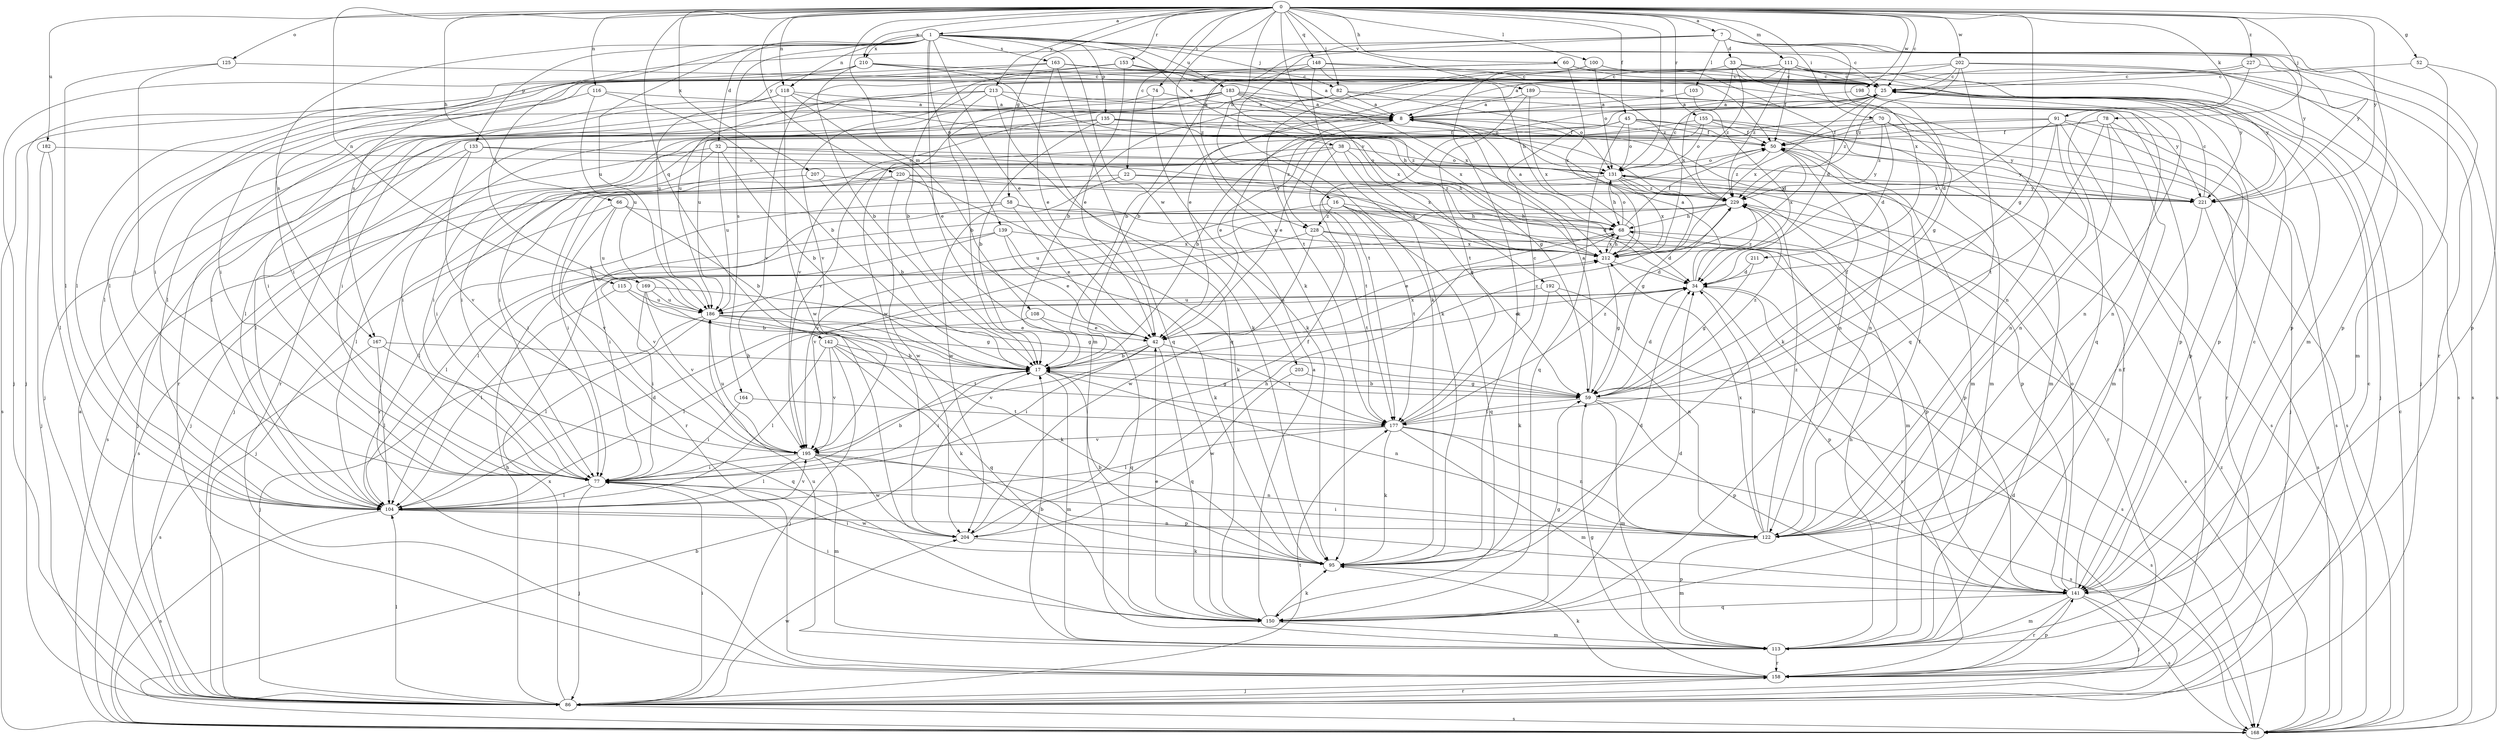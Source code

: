 strict digraph  {
0;
1;
7;
8;
16;
17;
22;
25;
32;
33;
34;
38;
42;
45;
50;
52;
58;
59;
60;
66;
68;
70;
74;
77;
78;
82;
86;
91;
95;
100;
103;
104;
108;
111;
113;
115;
116;
118;
122;
125;
131;
133;
135;
139;
141;
142;
148;
150;
153;
155;
158;
163;
164;
167;
168;
169;
177;
182;
183;
186;
189;
192;
195;
198;
202;
203;
204;
207;
210;
211;
212;
213;
220;
221;
227;
228;
229;
0 -> 1  [label=a];
0 -> 7  [label=a];
0 -> 16  [label=b];
0 -> 22  [label=c];
0 -> 25  [label=c];
0 -> 45  [label=f];
0 -> 52  [label=g];
0 -> 58  [label=g];
0 -> 59  [label=g];
0 -> 60  [label=h];
0 -> 66  [label=h];
0 -> 70  [label=i];
0 -> 74  [label=i];
0 -> 78  [label=j];
0 -> 82  [label=j];
0 -> 91  [label=k];
0 -> 95  [label=k];
0 -> 100  [label=l];
0 -> 108  [label=m];
0 -> 111  [label=m];
0 -> 115  [label=n];
0 -> 116  [label=n];
0 -> 118  [label=n];
0 -> 125  [label=o];
0 -> 131  [label=o];
0 -> 142  [label=q];
0 -> 148  [label=q];
0 -> 153  [label=r];
0 -> 155  [label=r];
0 -> 182  [label=u];
0 -> 189  [label=v];
0 -> 192  [label=v];
0 -> 198  [label=w];
0 -> 202  [label=w];
0 -> 207  [label=x];
0 -> 210  [label=x];
0 -> 213  [label=y];
0 -> 220  [label=y];
0 -> 221  [label=y];
0 -> 227  [label=z];
1 -> 25  [label=c];
1 -> 32  [label=d];
1 -> 38  [label=e];
1 -> 42  [label=e];
1 -> 82  [label=j];
1 -> 113  [label=m];
1 -> 118  [label=n];
1 -> 133  [label=p];
1 -> 135  [label=p];
1 -> 139  [label=p];
1 -> 163  [label=s];
1 -> 164  [label=s];
1 -> 167  [label=s];
1 -> 169  [label=t];
1 -> 183  [label=u];
1 -> 186  [label=u];
1 -> 203  [label=w];
1 -> 210  [label=x];
1 -> 221  [label=y];
7 -> 33  [label=d];
7 -> 95  [label=k];
7 -> 103  [label=l];
7 -> 113  [label=m];
7 -> 158  [label=r];
7 -> 167  [label=s];
7 -> 211  [label=x];
7 -> 221  [label=y];
7 -> 228  [label=z];
8 -> 50  [label=f];
8 -> 86  [label=j];
8 -> 122  [label=n];
8 -> 168  [label=s];
8 -> 228  [label=z];
16 -> 113  [label=m];
16 -> 141  [label=p];
16 -> 150  [label=q];
16 -> 177  [label=t];
16 -> 195  [label=v];
16 -> 228  [label=z];
17 -> 59  [label=g];
17 -> 77  [label=i];
17 -> 113  [label=m];
17 -> 122  [label=n];
17 -> 229  [label=z];
22 -> 168  [label=s];
22 -> 204  [label=w];
22 -> 212  [label=x];
22 -> 221  [label=y];
25 -> 8  [label=a];
25 -> 86  [label=j];
25 -> 141  [label=p];
25 -> 177  [label=t];
25 -> 212  [label=x];
25 -> 229  [label=z];
32 -> 17  [label=b];
32 -> 68  [label=h];
32 -> 86  [label=j];
32 -> 131  [label=o];
32 -> 168  [label=s];
32 -> 186  [label=u];
33 -> 17  [label=b];
33 -> 25  [label=c];
33 -> 59  [label=g];
33 -> 212  [label=x];
33 -> 221  [label=y];
33 -> 229  [label=z];
34 -> 8  [label=a];
34 -> 42  [label=e];
34 -> 141  [label=p];
34 -> 158  [label=r];
34 -> 186  [label=u];
34 -> 229  [label=z];
38 -> 59  [label=g];
38 -> 77  [label=i];
38 -> 131  [label=o];
38 -> 158  [label=r];
38 -> 177  [label=t];
38 -> 212  [label=x];
42 -> 17  [label=b];
42 -> 77  [label=i];
42 -> 150  [label=q];
42 -> 177  [label=t];
42 -> 195  [label=v];
42 -> 212  [label=x];
45 -> 50  [label=f];
45 -> 77  [label=i];
45 -> 113  [label=m];
45 -> 131  [label=o];
45 -> 150  [label=q];
45 -> 195  [label=v];
45 -> 221  [label=y];
50 -> 131  [label=o];
50 -> 212  [label=x];
50 -> 221  [label=y];
50 -> 229  [label=z];
52 -> 25  [label=c];
52 -> 113  [label=m];
52 -> 141  [label=p];
58 -> 42  [label=e];
58 -> 68  [label=h];
58 -> 77  [label=i];
58 -> 104  [label=l];
58 -> 212  [label=x];
59 -> 8  [label=a];
59 -> 17  [label=b];
59 -> 34  [label=d];
59 -> 50  [label=f];
59 -> 113  [label=m];
59 -> 141  [label=p];
59 -> 168  [label=s];
59 -> 177  [label=t];
59 -> 229  [label=z];
60 -> 25  [label=c];
60 -> 77  [label=i];
60 -> 141  [label=p];
60 -> 195  [label=v];
60 -> 212  [label=x];
66 -> 17  [label=b];
66 -> 68  [label=h];
66 -> 86  [label=j];
66 -> 186  [label=u];
66 -> 195  [label=v];
68 -> 8  [label=a];
68 -> 34  [label=d];
68 -> 42  [label=e];
68 -> 50  [label=f];
68 -> 131  [label=o];
68 -> 168  [label=s];
68 -> 212  [label=x];
70 -> 34  [label=d];
70 -> 42  [label=e];
70 -> 50  [label=f];
70 -> 113  [label=m];
70 -> 158  [label=r];
70 -> 229  [label=z];
74 -> 8  [label=a];
74 -> 86  [label=j];
74 -> 95  [label=k];
77 -> 17  [label=b];
77 -> 86  [label=j];
77 -> 104  [label=l];
78 -> 50  [label=f];
78 -> 77  [label=i];
78 -> 113  [label=m];
78 -> 122  [label=n];
78 -> 141  [label=p];
78 -> 177  [label=t];
82 -> 8  [label=a];
82 -> 131  [label=o];
82 -> 186  [label=u];
82 -> 195  [label=v];
82 -> 221  [label=y];
86 -> 8  [label=a];
86 -> 34  [label=d];
86 -> 68  [label=h];
86 -> 77  [label=i];
86 -> 104  [label=l];
86 -> 158  [label=r];
86 -> 168  [label=s];
86 -> 177  [label=t];
86 -> 204  [label=w];
86 -> 212  [label=x];
91 -> 50  [label=f];
91 -> 77  [label=i];
91 -> 86  [label=j];
91 -> 95  [label=k];
91 -> 122  [label=n];
91 -> 158  [label=r];
91 -> 168  [label=s];
91 -> 212  [label=x];
95 -> 17  [label=b];
95 -> 34  [label=d];
95 -> 77  [label=i];
95 -> 141  [label=p];
100 -> 25  [label=c];
100 -> 34  [label=d];
100 -> 95  [label=k];
100 -> 131  [label=o];
100 -> 177  [label=t];
103 -> 8  [label=a];
103 -> 34  [label=d];
104 -> 34  [label=d];
104 -> 122  [label=n];
104 -> 168  [label=s];
104 -> 195  [label=v];
104 -> 204  [label=w];
108 -> 42  [label=e];
108 -> 104  [label=l];
108 -> 150  [label=q];
111 -> 8  [label=a];
111 -> 25  [label=c];
111 -> 42  [label=e];
111 -> 50  [label=f];
111 -> 77  [label=i];
111 -> 86  [label=j];
111 -> 168  [label=s];
111 -> 221  [label=y];
111 -> 229  [label=z];
113 -> 17  [label=b];
113 -> 68  [label=h];
113 -> 158  [label=r];
113 -> 186  [label=u];
115 -> 59  [label=g];
115 -> 104  [label=l];
115 -> 186  [label=u];
116 -> 8  [label=a];
116 -> 17  [label=b];
116 -> 104  [label=l];
116 -> 186  [label=u];
118 -> 8  [label=a];
118 -> 42  [label=e];
118 -> 104  [label=l];
118 -> 158  [label=r];
118 -> 204  [label=w];
118 -> 212  [label=x];
122 -> 34  [label=d];
122 -> 50  [label=f];
122 -> 77  [label=i];
122 -> 113  [label=m];
122 -> 212  [label=x];
122 -> 229  [label=z];
125 -> 25  [label=c];
125 -> 77  [label=i];
125 -> 104  [label=l];
131 -> 25  [label=c];
131 -> 59  [label=g];
131 -> 68  [label=h];
131 -> 77  [label=i];
131 -> 141  [label=p];
131 -> 212  [label=x];
131 -> 221  [label=y];
131 -> 229  [label=z];
133 -> 86  [label=j];
133 -> 104  [label=l];
133 -> 131  [label=o];
133 -> 195  [label=v];
133 -> 221  [label=y];
135 -> 17  [label=b];
135 -> 50  [label=f];
135 -> 77  [label=i];
135 -> 104  [label=l];
135 -> 122  [label=n];
135 -> 229  [label=z];
139 -> 42  [label=e];
139 -> 95  [label=k];
139 -> 104  [label=l];
139 -> 195  [label=v];
139 -> 212  [label=x];
141 -> 25  [label=c];
141 -> 50  [label=f];
141 -> 86  [label=j];
141 -> 113  [label=m];
141 -> 131  [label=o];
141 -> 150  [label=q];
141 -> 158  [label=r];
141 -> 168  [label=s];
142 -> 17  [label=b];
142 -> 86  [label=j];
142 -> 95  [label=k];
142 -> 104  [label=l];
142 -> 177  [label=t];
142 -> 195  [label=v];
148 -> 17  [label=b];
148 -> 25  [label=c];
148 -> 50  [label=f];
148 -> 68  [label=h];
148 -> 95  [label=k];
148 -> 104  [label=l];
150 -> 8  [label=a];
150 -> 34  [label=d];
150 -> 42  [label=e];
150 -> 59  [label=g];
150 -> 77  [label=i];
150 -> 95  [label=k];
150 -> 113  [label=m];
153 -> 8  [label=a];
153 -> 17  [label=b];
153 -> 25  [label=c];
153 -> 42  [label=e];
153 -> 104  [label=l];
155 -> 17  [label=b];
155 -> 42  [label=e];
155 -> 50  [label=f];
155 -> 113  [label=m];
155 -> 131  [label=o];
155 -> 168  [label=s];
158 -> 25  [label=c];
158 -> 59  [label=g];
158 -> 86  [label=j];
158 -> 95  [label=k];
158 -> 141  [label=p];
163 -> 25  [label=c];
163 -> 42  [label=e];
163 -> 77  [label=i];
163 -> 86  [label=j];
163 -> 150  [label=q];
163 -> 212  [label=x];
163 -> 229  [label=z];
164 -> 77  [label=i];
164 -> 177  [label=t];
167 -> 17  [label=b];
167 -> 104  [label=l];
167 -> 150  [label=q];
167 -> 168  [label=s];
168 -> 17  [label=b];
168 -> 25  [label=c];
168 -> 229  [label=z];
169 -> 17  [label=b];
169 -> 59  [label=g];
169 -> 77  [label=i];
169 -> 186  [label=u];
169 -> 195  [label=v];
177 -> 25  [label=c];
177 -> 95  [label=k];
177 -> 104  [label=l];
177 -> 113  [label=m];
177 -> 122  [label=n];
177 -> 168  [label=s];
177 -> 195  [label=v];
177 -> 229  [label=z];
182 -> 86  [label=j];
182 -> 104  [label=l];
182 -> 131  [label=o];
183 -> 8  [label=a];
183 -> 59  [label=g];
183 -> 77  [label=i];
183 -> 131  [label=o];
183 -> 141  [label=p];
183 -> 158  [label=r];
183 -> 168  [label=s];
183 -> 204  [label=w];
183 -> 212  [label=x];
186 -> 42  [label=e];
186 -> 86  [label=j];
186 -> 95  [label=k];
186 -> 104  [label=l];
186 -> 150  [label=q];
189 -> 8  [label=a];
189 -> 122  [label=n];
189 -> 177  [label=t];
189 -> 212  [label=x];
192 -> 95  [label=k];
192 -> 122  [label=n];
192 -> 168  [label=s];
192 -> 186  [label=u];
195 -> 77  [label=i];
195 -> 104  [label=l];
195 -> 113  [label=m];
195 -> 122  [label=n];
195 -> 141  [label=p];
195 -> 186  [label=u];
195 -> 204  [label=w];
198 -> 8  [label=a];
198 -> 34  [label=d];
198 -> 122  [label=n];
202 -> 25  [label=c];
202 -> 141  [label=p];
202 -> 150  [label=q];
202 -> 168  [label=s];
202 -> 186  [label=u];
202 -> 195  [label=v];
202 -> 229  [label=z];
203 -> 59  [label=g];
203 -> 204  [label=w];
204 -> 50  [label=f];
204 -> 68  [label=h];
204 -> 95  [label=k];
207 -> 17  [label=b];
207 -> 104  [label=l];
207 -> 221  [label=y];
210 -> 17  [label=b];
210 -> 25  [label=c];
210 -> 86  [label=j];
210 -> 122  [label=n];
210 -> 150  [label=q];
210 -> 186  [label=u];
211 -> 34  [label=d];
211 -> 59  [label=g];
212 -> 34  [label=d];
212 -> 59  [label=g];
212 -> 68  [label=h];
213 -> 8  [label=a];
213 -> 17  [label=b];
213 -> 68  [label=h];
213 -> 77  [label=i];
213 -> 95  [label=k];
213 -> 104  [label=l];
220 -> 34  [label=d];
220 -> 77  [label=i];
220 -> 95  [label=k];
220 -> 158  [label=r];
220 -> 204  [label=w];
220 -> 229  [label=z];
221 -> 25  [label=c];
221 -> 122  [label=n];
221 -> 168  [label=s];
227 -> 17  [label=b];
227 -> 25  [label=c];
227 -> 150  [label=q];
227 -> 168  [label=s];
228 -> 141  [label=p];
228 -> 177  [label=t];
228 -> 195  [label=v];
228 -> 204  [label=w];
228 -> 212  [label=x];
229 -> 68  [label=h];
229 -> 104  [label=l];
229 -> 158  [label=r];
229 -> 186  [label=u];
}
